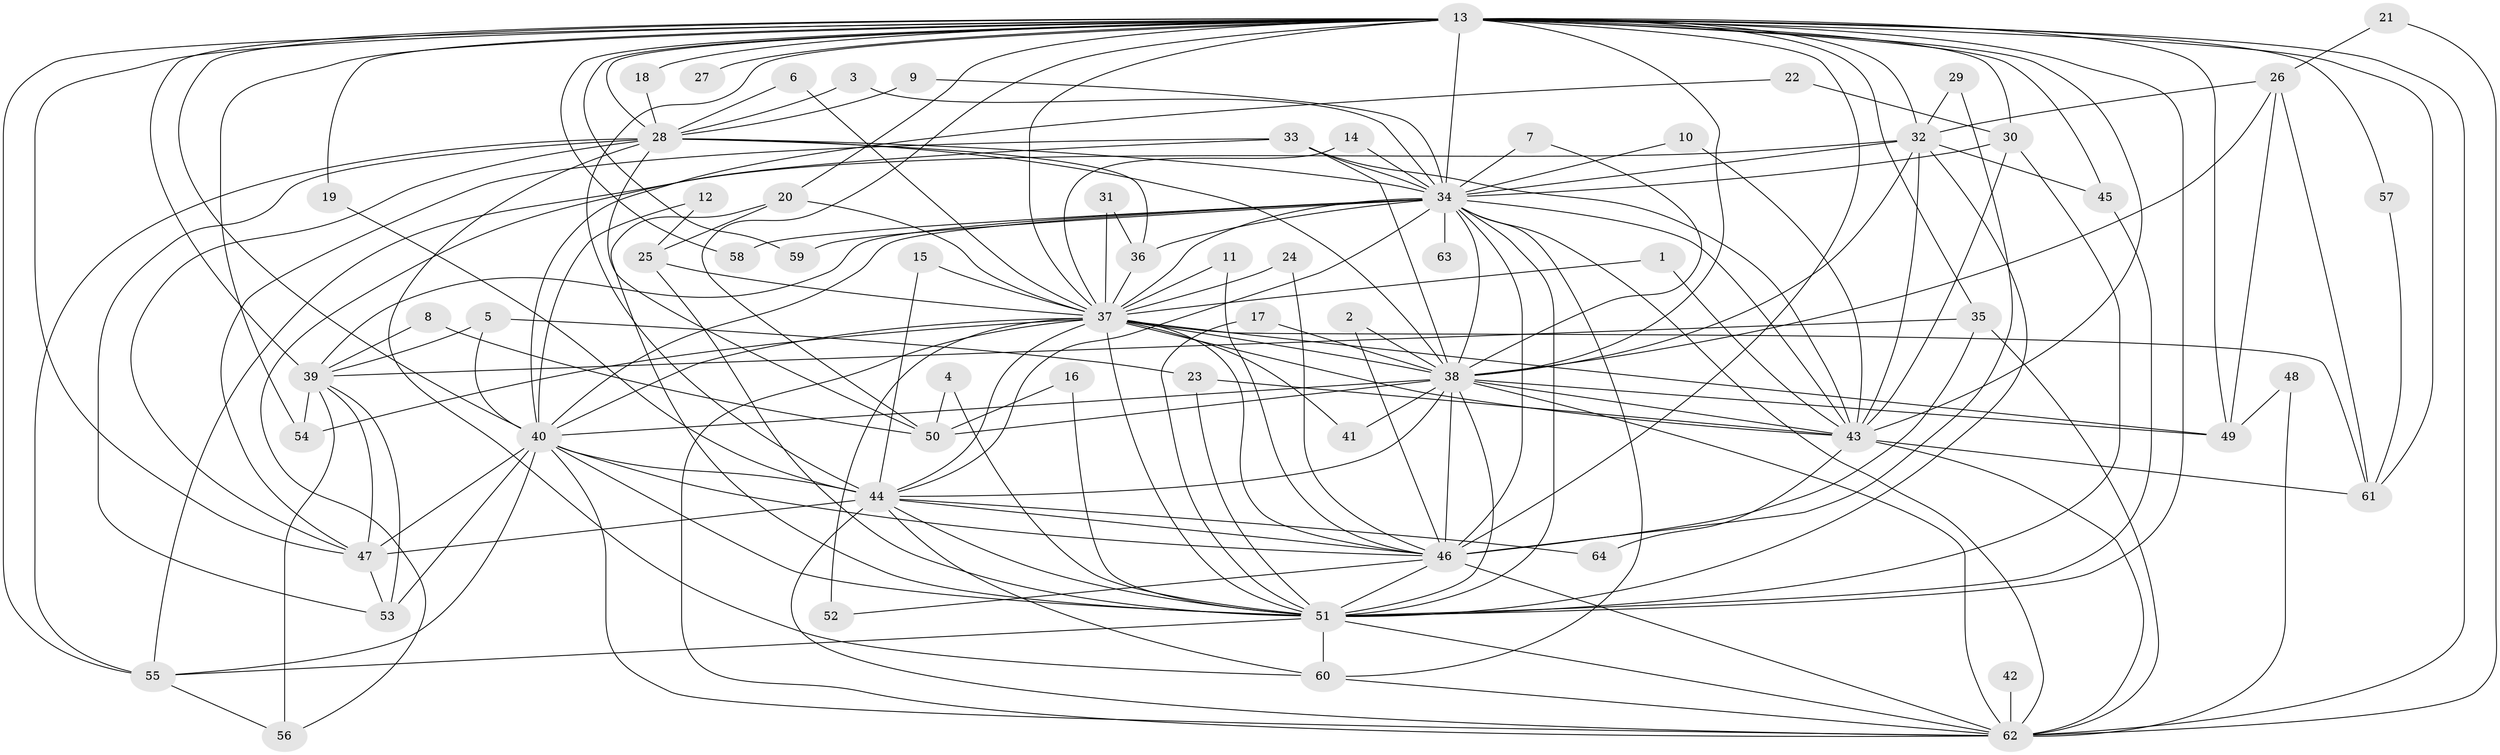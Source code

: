 // original degree distribution, {24: 0.007874015748031496, 23: 0.015748031496062992, 17: 0.015748031496062992, 14: 0.007874015748031496, 27: 0.007874015748031496, 20: 0.007874015748031496, 32: 0.007874015748031496, 18: 0.007874015748031496, 4: 0.09448818897637795, 15: 0.007874015748031496, 3: 0.14960629921259844, 8: 0.007874015748031496, 5: 0.047244094488188976, 2: 0.5826771653543307, 9: 0.015748031496062992, 13: 0.007874015748031496, 6: 0.007874015748031496}
// Generated by graph-tools (version 1.1) at 2025/25/03/09/25 03:25:53]
// undirected, 64 vertices, 179 edges
graph export_dot {
graph [start="1"]
  node [color=gray90,style=filled];
  1;
  2;
  3;
  4;
  5;
  6;
  7;
  8;
  9;
  10;
  11;
  12;
  13;
  14;
  15;
  16;
  17;
  18;
  19;
  20;
  21;
  22;
  23;
  24;
  25;
  26;
  27;
  28;
  29;
  30;
  31;
  32;
  33;
  34;
  35;
  36;
  37;
  38;
  39;
  40;
  41;
  42;
  43;
  44;
  45;
  46;
  47;
  48;
  49;
  50;
  51;
  52;
  53;
  54;
  55;
  56;
  57;
  58;
  59;
  60;
  61;
  62;
  63;
  64;
  1 -- 37 [weight=1.0];
  1 -- 43 [weight=1.0];
  2 -- 38 [weight=1.0];
  2 -- 46 [weight=1.0];
  3 -- 28 [weight=1.0];
  3 -- 34 [weight=1.0];
  4 -- 50 [weight=1.0];
  4 -- 51 [weight=1.0];
  5 -- 23 [weight=1.0];
  5 -- 39 [weight=1.0];
  5 -- 40 [weight=1.0];
  6 -- 28 [weight=1.0];
  6 -- 37 [weight=1.0];
  7 -- 34 [weight=1.0];
  7 -- 38 [weight=1.0];
  8 -- 39 [weight=1.0];
  8 -- 50 [weight=1.0];
  9 -- 28 [weight=1.0];
  9 -- 34 [weight=1.0];
  10 -- 34 [weight=1.0];
  10 -- 43 [weight=1.0];
  11 -- 37 [weight=1.0];
  11 -- 46 [weight=1.0];
  12 -- 25 [weight=1.0];
  12 -- 40 [weight=1.0];
  13 -- 18 [weight=1.0];
  13 -- 19 [weight=1.0];
  13 -- 20 [weight=1.0];
  13 -- 27 [weight=1.0];
  13 -- 28 [weight=1.0];
  13 -- 30 [weight=1.0];
  13 -- 32 [weight=1.0];
  13 -- 34 [weight=2.0];
  13 -- 35 [weight=1.0];
  13 -- 37 [weight=3.0];
  13 -- 38 [weight=2.0];
  13 -- 39 [weight=2.0];
  13 -- 40 [weight=3.0];
  13 -- 43 [weight=2.0];
  13 -- 44 [weight=2.0];
  13 -- 45 [weight=2.0];
  13 -- 46 [weight=3.0];
  13 -- 47 [weight=1.0];
  13 -- 49 [weight=2.0];
  13 -- 50 [weight=1.0];
  13 -- 51 [weight=3.0];
  13 -- 54 [weight=1.0];
  13 -- 55 [weight=1.0];
  13 -- 57 [weight=1.0];
  13 -- 58 [weight=1.0];
  13 -- 59 [weight=1.0];
  13 -- 61 [weight=1.0];
  13 -- 62 [weight=2.0];
  14 -- 34 [weight=1.0];
  14 -- 37 [weight=1.0];
  15 -- 37 [weight=1.0];
  15 -- 44 [weight=1.0];
  16 -- 50 [weight=1.0];
  16 -- 51 [weight=1.0];
  17 -- 38 [weight=1.0];
  17 -- 51 [weight=1.0];
  18 -- 28 [weight=1.0];
  19 -- 44 [weight=1.0];
  20 -- 25 [weight=1.0];
  20 -- 37 [weight=1.0];
  20 -- 51 [weight=1.0];
  21 -- 26 [weight=1.0];
  21 -- 62 [weight=1.0];
  22 -- 30 [weight=1.0];
  22 -- 40 [weight=1.0];
  23 -- 43 [weight=1.0];
  23 -- 51 [weight=1.0];
  24 -- 37 [weight=1.0];
  24 -- 46 [weight=1.0];
  25 -- 37 [weight=1.0];
  25 -- 51 [weight=1.0];
  26 -- 32 [weight=1.0];
  26 -- 38 [weight=1.0];
  26 -- 49 [weight=1.0];
  26 -- 61 [weight=1.0];
  28 -- 34 [weight=1.0];
  28 -- 36 [weight=1.0];
  28 -- 38 [weight=1.0];
  28 -- 47 [weight=1.0];
  28 -- 50 [weight=1.0];
  28 -- 53 [weight=1.0];
  28 -- 55 [weight=1.0];
  28 -- 60 [weight=1.0];
  29 -- 32 [weight=1.0];
  29 -- 46 [weight=1.0];
  30 -- 34 [weight=1.0];
  30 -- 43 [weight=1.0];
  30 -- 51 [weight=1.0];
  31 -- 36 [weight=1.0];
  31 -- 37 [weight=1.0];
  32 -- 34 [weight=1.0];
  32 -- 38 [weight=1.0];
  32 -- 43 [weight=1.0];
  32 -- 45 [weight=1.0];
  32 -- 51 [weight=1.0];
  32 -- 55 [weight=1.0];
  33 -- 34 [weight=1.0];
  33 -- 38 [weight=1.0];
  33 -- 43 [weight=2.0];
  33 -- 47 [weight=1.0];
  33 -- 56 [weight=1.0];
  34 -- 36 [weight=3.0];
  34 -- 37 [weight=1.0];
  34 -- 38 [weight=1.0];
  34 -- 39 [weight=1.0];
  34 -- 40 [weight=1.0];
  34 -- 43 [weight=1.0];
  34 -- 44 [weight=1.0];
  34 -- 46 [weight=2.0];
  34 -- 51 [weight=1.0];
  34 -- 58 [weight=1.0];
  34 -- 59 [weight=1.0];
  34 -- 60 [weight=1.0];
  34 -- 62 [weight=1.0];
  34 -- 63 [weight=1.0];
  35 -- 39 [weight=1.0];
  35 -- 46 [weight=1.0];
  35 -- 62 [weight=1.0];
  36 -- 37 [weight=1.0];
  37 -- 38 [weight=2.0];
  37 -- 40 [weight=1.0];
  37 -- 41 [weight=1.0];
  37 -- 43 [weight=2.0];
  37 -- 44 [weight=2.0];
  37 -- 46 [weight=2.0];
  37 -- 49 [weight=1.0];
  37 -- 51 [weight=1.0];
  37 -- 52 [weight=1.0];
  37 -- 54 [weight=1.0];
  37 -- 61 [weight=1.0];
  37 -- 62 [weight=1.0];
  38 -- 40 [weight=3.0];
  38 -- 41 [weight=1.0];
  38 -- 43 [weight=1.0];
  38 -- 44 [weight=1.0];
  38 -- 46 [weight=1.0];
  38 -- 49 [weight=2.0];
  38 -- 50 [weight=1.0];
  38 -- 51 [weight=1.0];
  38 -- 62 [weight=1.0];
  39 -- 47 [weight=1.0];
  39 -- 53 [weight=1.0];
  39 -- 54 [weight=1.0];
  39 -- 56 [weight=1.0];
  40 -- 44 [weight=1.0];
  40 -- 46 [weight=1.0];
  40 -- 47 [weight=1.0];
  40 -- 51 [weight=1.0];
  40 -- 53 [weight=1.0];
  40 -- 55 [weight=1.0];
  40 -- 62 [weight=1.0];
  42 -- 62 [weight=2.0];
  43 -- 61 [weight=1.0];
  43 -- 62 [weight=1.0];
  43 -- 64 [weight=1.0];
  44 -- 46 [weight=1.0];
  44 -- 47 [weight=1.0];
  44 -- 51 [weight=1.0];
  44 -- 60 [weight=1.0];
  44 -- 62 [weight=1.0];
  44 -- 64 [weight=1.0];
  45 -- 51 [weight=1.0];
  46 -- 51 [weight=1.0];
  46 -- 52 [weight=1.0];
  46 -- 62 [weight=2.0];
  47 -- 53 [weight=1.0];
  48 -- 49 [weight=1.0];
  48 -- 62 [weight=1.0];
  51 -- 55 [weight=1.0];
  51 -- 60 [weight=1.0];
  51 -- 62 [weight=1.0];
  55 -- 56 [weight=1.0];
  57 -- 61 [weight=1.0];
  60 -- 62 [weight=1.0];
}
